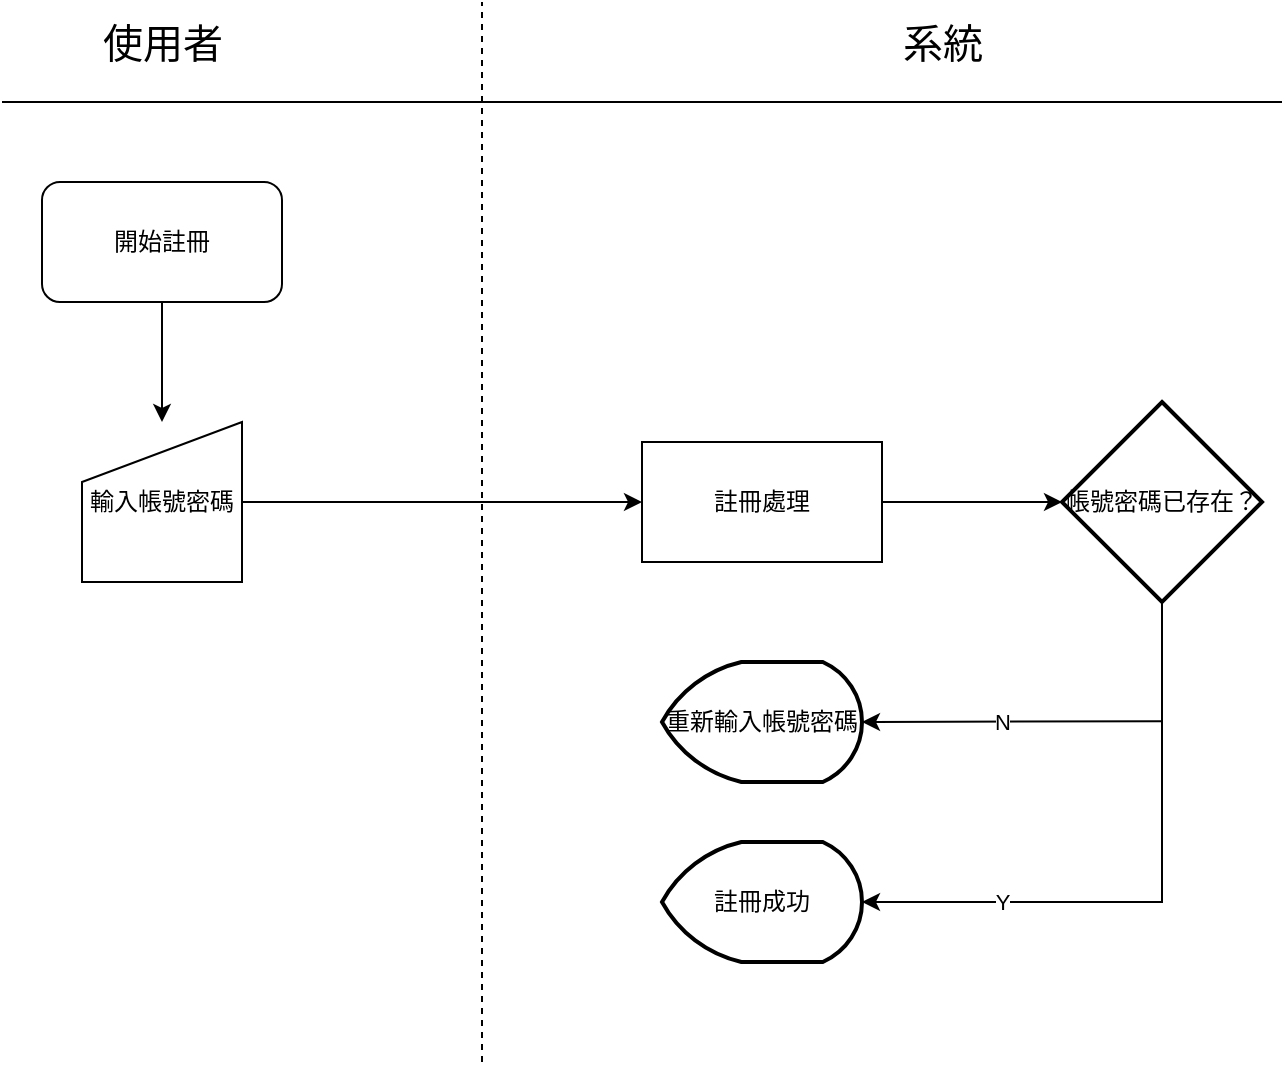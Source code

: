 <mxfile version="12.9.13" type="device"><diagram id="xN_IPDTfKf3QSqE7zSdb" name="Page-1"><mxGraphModel dx="536" dy="599" grid="1" gridSize="10" guides="1" tooltips="1" connect="1" arrows="1" fold="1" page="1" pageScale="1" pageWidth="827" pageHeight="1169" math="0" shadow="0"><root><mxCell id="0"/><mxCell id="1" parent="0"/><mxCell id="hiI15m9719GC0TKSgYrs-1" value="&lt;font style=&quot;font-size: 20px&quot;&gt;使用者&lt;/font&gt;" style="text;html=1;align=center;verticalAlign=middle;resizable=0;points=[];autosize=1;" vertex="1" parent="1"><mxGeometry x="160" y="40" width="80" height="20" as="geometry"/></mxCell><mxCell id="hiI15m9719GC0TKSgYrs-2" value="&lt;font style=&quot;font-size: 20px&quot;&gt;系統&lt;/font&gt;" style="text;html=1;align=center;verticalAlign=middle;resizable=0;points=[];autosize=1;" vertex="1" parent="1"><mxGeometry x="560" y="40" width="60" height="20" as="geometry"/></mxCell><mxCell id="hiI15m9719GC0TKSgYrs-3" value="" style="endArrow=none;html=1;" edge="1" parent="1"><mxGeometry width="50" height="50" relative="1" as="geometry"><mxPoint x="120" y="80" as="sourcePoint"/><mxPoint x="760" y="80" as="targetPoint"/></mxGeometry></mxCell><mxCell id="hiI15m9719GC0TKSgYrs-7" style="edgeStyle=orthogonalEdgeStyle;rounded=0;orthogonalLoop=1;jettySize=auto;html=1;exitX=0.5;exitY=1;exitDx=0;exitDy=0;entryX=0.5;entryY=0;entryDx=0;entryDy=0;" edge="1" parent="1" source="hiI15m9719GC0TKSgYrs-5" target="hiI15m9719GC0TKSgYrs-6"><mxGeometry relative="1" as="geometry"/></mxCell><mxCell id="hiI15m9719GC0TKSgYrs-5" value="開始註冊" style="rounded=1;whiteSpace=wrap;html=1;" vertex="1" parent="1"><mxGeometry x="140" y="120" width="120" height="60" as="geometry"/></mxCell><mxCell id="hiI15m9719GC0TKSgYrs-10" style="edgeStyle=orthogonalEdgeStyle;rounded=0;orthogonalLoop=1;jettySize=auto;html=1;exitX=1;exitY=0.5;exitDx=0;exitDy=0;entryX=0;entryY=0.5;entryDx=0;entryDy=0;" edge="1" parent="1" source="hiI15m9719GC0TKSgYrs-6" target="hiI15m9719GC0TKSgYrs-8"><mxGeometry relative="1" as="geometry"/></mxCell><mxCell id="hiI15m9719GC0TKSgYrs-6" value="輸入帳號密碼" style="shape=manualInput;whiteSpace=wrap;html=1;" vertex="1" parent="1"><mxGeometry x="160" y="240" width="80" height="80" as="geometry"/></mxCell><mxCell id="hiI15m9719GC0TKSgYrs-11" style="edgeStyle=orthogonalEdgeStyle;rounded=0;orthogonalLoop=1;jettySize=auto;html=1;exitX=1;exitY=0.5;exitDx=0;exitDy=0;entryX=0;entryY=0.5;entryDx=0;entryDy=0;entryPerimeter=0;" edge="1" parent="1" source="hiI15m9719GC0TKSgYrs-8" target="hiI15m9719GC0TKSgYrs-9"><mxGeometry relative="1" as="geometry"/></mxCell><mxCell id="hiI15m9719GC0TKSgYrs-8" value="註冊處理" style="rounded=0;whiteSpace=wrap;html=1;" vertex="1" parent="1"><mxGeometry x="440" y="250" width="120" height="60" as="geometry"/></mxCell><mxCell id="hiI15m9719GC0TKSgYrs-15" style="edgeStyle=orthogonalEdgeStyle;rounded=0;orthogonalLoop=1;jettySize=auto;html=1;exitX=0.5;exitY=1;exitDx=0;exitDy=0;exitPerimeter=0;entryX=1;entryY=0.5;entryDx=0;entryDy=0;entryPerimeter=0;" edge="1" parent="1" source="hiI15m9719GC0TKSgYrs-9" target="hiI15m9719GC0TKSgYrs-14"><mxGeometry relative="1" as="geometry"/></mxCell><mxCell id="hiI15m9719GC0TKSgYrs-18" value="Y" style="edgeLabel;html=1;align=center;verticalAlign=middle;resizable=0;points=[];" vertex="1" connectable="0" parent="hiI15m9719GC0TKSgYrs-15"><mxGeometry x="0.44" y="-2" relative="1" as="geometry"><mxPoint x="-14" y="2" as="offset"/></mxGeometry></mxCell><mxCell id="hiI15m9719GC0TKSgYrs-9" value="帳號密碼已存在？" style="strokeWidth=2;html=1;shape=mxgraph.flowchart.decision;whiteSpace=wrap;" vertex="1" parent="1"><mxGeometry x="650" y="230" width="100" height="100" as="geometry"/></mxCell><mxCell id="hiI15m9719GC0TKSgYrs-12" value="重新輸入帳號密碼" style="strokeWidth=2;html=1;shape=mxgraph.flowchart.display;whiteSpace=wrap;" vertex="1" parent="1"><mxGeometry x="450" y="360" width="100" height="60" as="geometry"/></mxCell><mxCell id="hiI15m9719GC0TKSgYrs-14" value="註冊成功" style="strokeWidth=2;html=1;shape=mxgraph.flowchart.display;whiteSpace=wrap;" vertex="1" parent="1"><mxGeometry x="450" y="450" width="100" height="60" as="geometry"/></mxCell><mxCell id="hiI15m9719GC0TKSgYrs-16" value="" style="endArrow=classic;html=1;entryX=1;entryY=0.5;entryDx=0;entryDy=0;entryPerimeter=0;" edge="1" parent="1" target="hiI15m9719GC0TKSgYrs-12"><mxGeometry width="50" height="50" relative="1" as="geometry"><mxPoint x="700" y="389.58" as="sourcePoint"/><mxPoint x="640" y="389.58" as="targetPoint"/></mxGeometry></mxCell><mxCell id="hiI15m9719GC0TKSgYrs-17" value="N" style="edgeLabel;html=1;align=center;verticalAlign=middle;resizable=0;points=[];" vertex="1" connectable="0" parent="hiI15m9719GC0TKSgYrs-16"><mxGeometry x="-0.169" y="-1" relative="1" as="geometry"><mxPoint x="-17.5" y="1.24" as="offset"/></mxGeometry></mxCell><mxCell id="hiI15m9719GC0TKSgYrs-19" value="" style="endArrow=none;dashed=1;html=1;" edge="1" parent="1"><mxGeometry width="50" height="50" relative="1" as="geometry"><mxPoint x="360" y="560" as="sourcePoint"/><mxPoint x="360" y="30" as="targetPoint"/></mxGeometry></mxCell></root></mxGraphModel></diagram></mxfile>